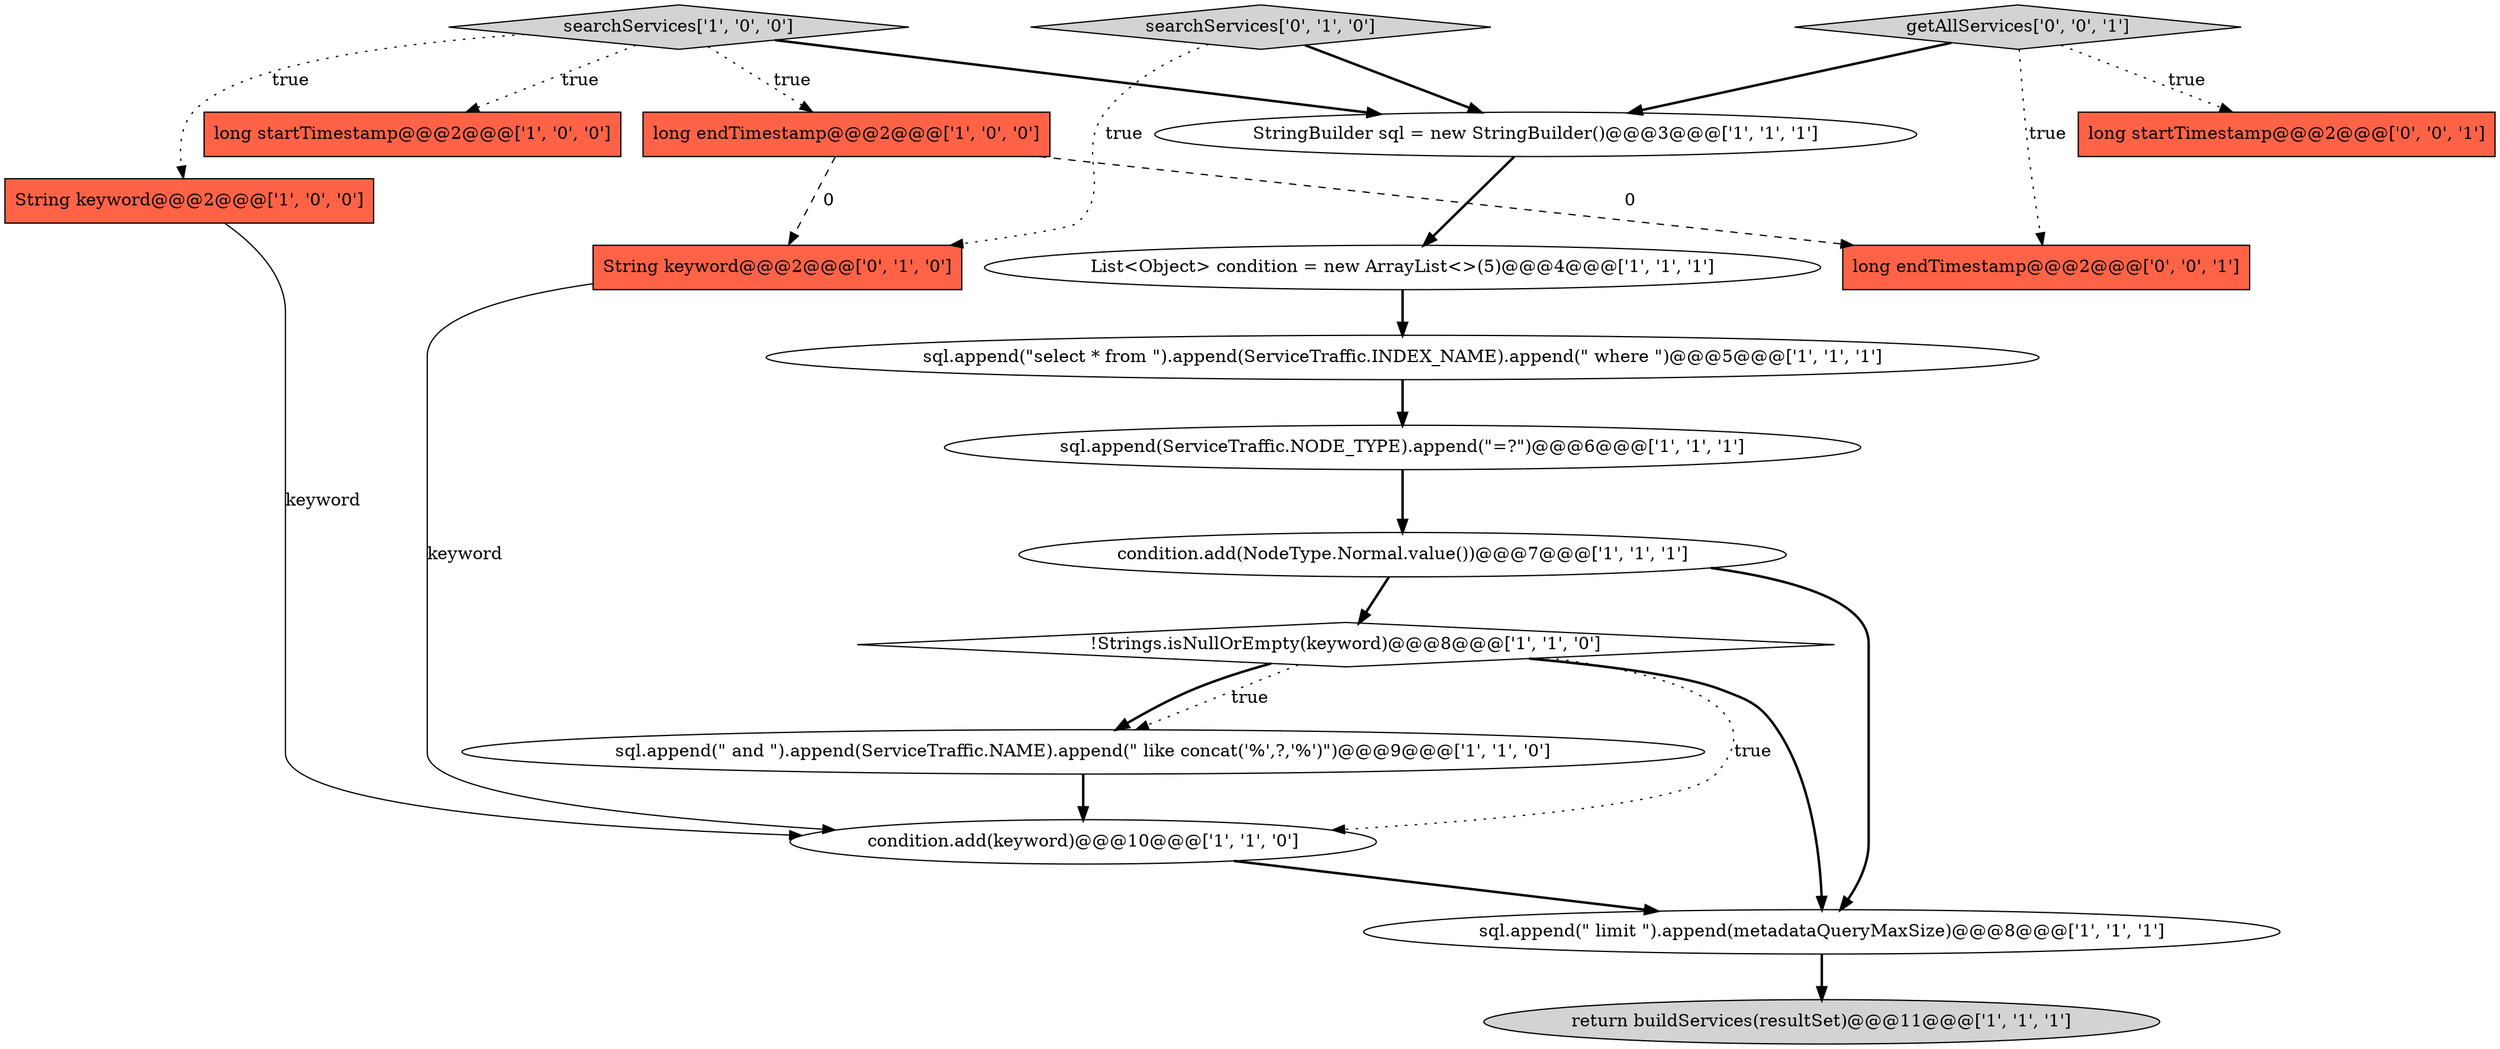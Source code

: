 digraph {
8 [style = filled, label = "String keyword@@@2@@@['1', '0', '0']", fillcolor = tomato, shape = box image = "AAA0AAABBB1BBB"];
5 [style = filled, label = "sql.append(\" limit \").append(metadataQueryMaxSize)@@@8@@@['1', '1', '1']", fillcolor = white, shape = ellipse image = "AAA0AAABBB1BBB"];
3 [style = filled, label = "sql.append(ServiceTraffic.NODE_TYPE).append(\"=?\")@@@6@@@['1', '1', '1']", fillcolor = white, shape = ellipse image = "AAA0AAABBB1BBB"];
10 [style = filled, label = "sql.append(\" and \").append(ServiceTraffic.NAME).append(\" like concat('%',?,'%')\")@@@9@@@['1', '1', '0']", fillcolor = white, shape = ellipse image = "AAA0AAABBB1BBB"];
13 [style = filled, label = "StringBuilder sql = new StringBuilder()@@@3@@@['1', '1', '1']", fillcolor = white, shape = ellipse image = "AAA0AAABBB1BBB"];
17 [style = filled, label = "getAllServices['0', '0', '1']", fillcolor = lightgray, shape = diamond image = "AAA0AAABBB3BBB"];
0 [style = filled, label = "long startTimestamp@@@2@@@['1', '0', '0']", fillcolor = tomato, shape = box image = "AAA0AAABBB1BBB"];
9 [style = filled, label = "long endTimestamp@@@2@@@['1', '0', '0']", fillcolor = tomato, shape = box image = "AAA1AAABBB1BBB"];
11 [style = filled, label = "condition.add(keyword)@@@10@@@['1', '1', '0']", fillcolor = white, shape = ellipse image = "AAA0AAABBB1BBB"];
15 [style = filled, label = "searchServices['0', '1', '0']", fillcolor = lightgray, shape = diamond image = "AAA0AAABBB2BBB"];
18 [style = filled, label = "long endTimestamp@@@2@@@['0', '0', '1']", fillcolor = tomato, shape = box image = "AAA0AAABBB3BBB"];
14 [style = filled, label = "String keyword@@@2@@@['0', '1', '0']", fillcolor = tomato, shape = box image = "AAA1AAABBB2BBB"];
12 [style = filled, label = "return buildServices(resultSet)@@@11@@@['1', '1', '1']", fillcolor = lightgray, shape = ellipse image = "AAA0AAABBB1BBB"];
2 [style = filled, label = "condition.add(NodeType.Normal.value())@@@7@@@['1', '1', '1']", fillcolor = white, shape = ellipse image = "AAA0AAABBB1BBB"];
7 [style = filled, label = "sql.append(\"select * from \").append(ServiceTraffic.INDEX_NAME).append(\" where \")@@@5@@@['1', '1', '1']", fillcolor = white, shape = ellipse image = "AAA0AAABBB1BBB"];
16 [style = filled, label = "long startTimestamp@@@2@@@['0', '0', '1']", fillcolor = tomato, shape = box image = "AAA0AAABBB3BBB"];
1 [style = filled, label = "List<Object> condition = new ArrayList<>(5)@@@4@@@['1', '1', '1']", fillcolor = white, shape = ellipse image = "AAA0AAABBB1BBB"];
6 [style = filled, label = "!Strings.isNullOrEmpty(keyword)@@@8@@@['1', '1', '0']", fillcolor = white, shape = diamond image = "AAA0AAABBB1BBB"];
4 [style = filled, label = "searchServices['1', '0', '0']", fillcolor = lightgray, shape = diamond image = "AAA0AAABBB1BBB"];
15->13 [style = bold, label=""];
17->18 [style = dotted, label="true"];
14->11 [style = solid, label="keyword"];
2->6 [style = bold, label=""];
9->18 [style = dashed, label="0"];
4->0 [style = dotted, label="true"];
4->13 [style = bold, label=""];
4->8 [style = dotted, label="true"];
15->14 [style = dotted, label="true"];
1->7 [style = bold, label=""];
7->3 [style = bold, label=""];
13->1 [style = bold, label=""];
17->16 [style = dotted, label="true"];
6->10 [style = dotted, label="true"];
6->5 [style = bold, label=""];
11->5 [style = bold, label=""];
9->14 [style = dashed, label="0"];
8->11 [style = solid, label="keyword"];
3->2 [style = bold, label=""];
5->12 [style = bold, label=""];
6->10 [style = bold, label=""];
17->13 [style = bold, label=""];
6->11 [style = dotted, label="true"];
4->9 [style = dotted, label="true"];
2->5 [style = bold, label=""];
10->11 [style = bold, label=""];
}
